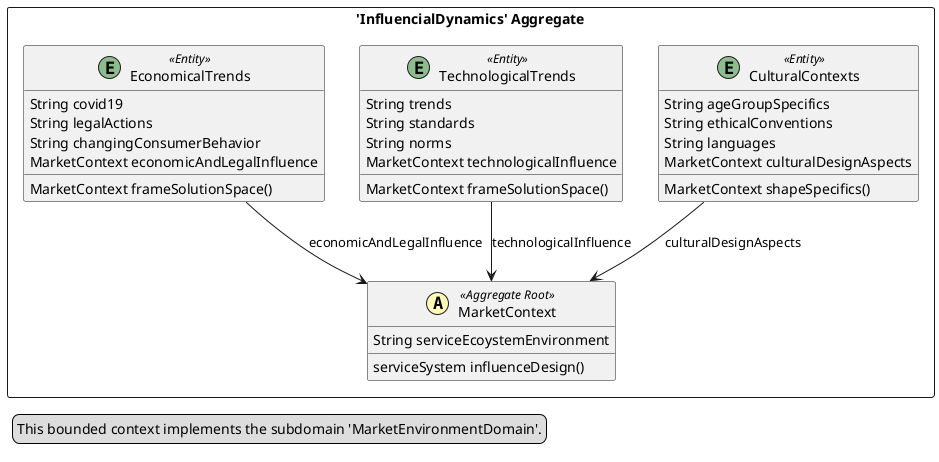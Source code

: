 @startuml

skinparam componentStyle uml2

package "'InfluencialDynamics' Aggregate" <<Rectangle>> {
	class MarketContext <<(A,#fffab8) Aggregate Root>> {
		String serviceEcoystemEnvironment
		serviceSystem influenceDesign()
	}
	class CulturalContexts <<(E,DarkSeaGreen) Entity>> {
		String ageGroupSpecifics
		String ethicalConventions
		String languages
		MarketContext culturalDesignAspects
		MarketContext shapeSpecifics()
	}
	class TechnologicalTrends <<(E,DarkSeaGreen) Entity>> {
		String trends
		String standards
		String norms
		MarketContext technologicalInfluence
		MarketContext frameSolutionSpace()
	}
	class EconomicalTrends <<(E,DarkSeaGreen) Entity>> {
		String covid19
		String legalActions
		String changingConsumerBehavior
		MarketContext economicAndLegalInfluence
		MarketContext frameSolutionSpace()
	}
}
CulturalContexts --> MarketContext : culturalDesignAspects
TechnologicalTrends --> MarketContext : technologicalInfluence
EconomicalTrends --> MarketContext : economicAndLegalInfluence
legend left
  This bounded context implements the subdomain 'MarketEnvironmentDomain'.
end legend


@enduml
